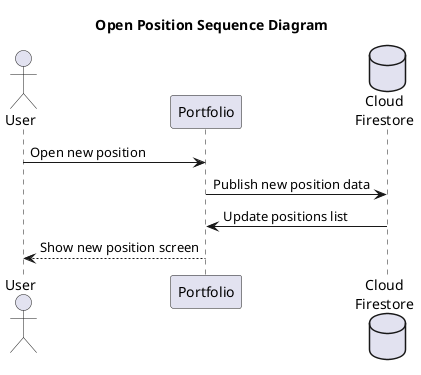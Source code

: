 @startuml

title Open Position Sequence Diagram

actor User
participant Portfolio
database "Cloud\nFirestore" as CloudFirestore

User -> Portfolio: Open new position
Portfolio -> CloudFirestore: Publish new position data
CloudFirestore -> Portfolio: Update positions list
Portfolio --> User: Show new position screen

@enduml
